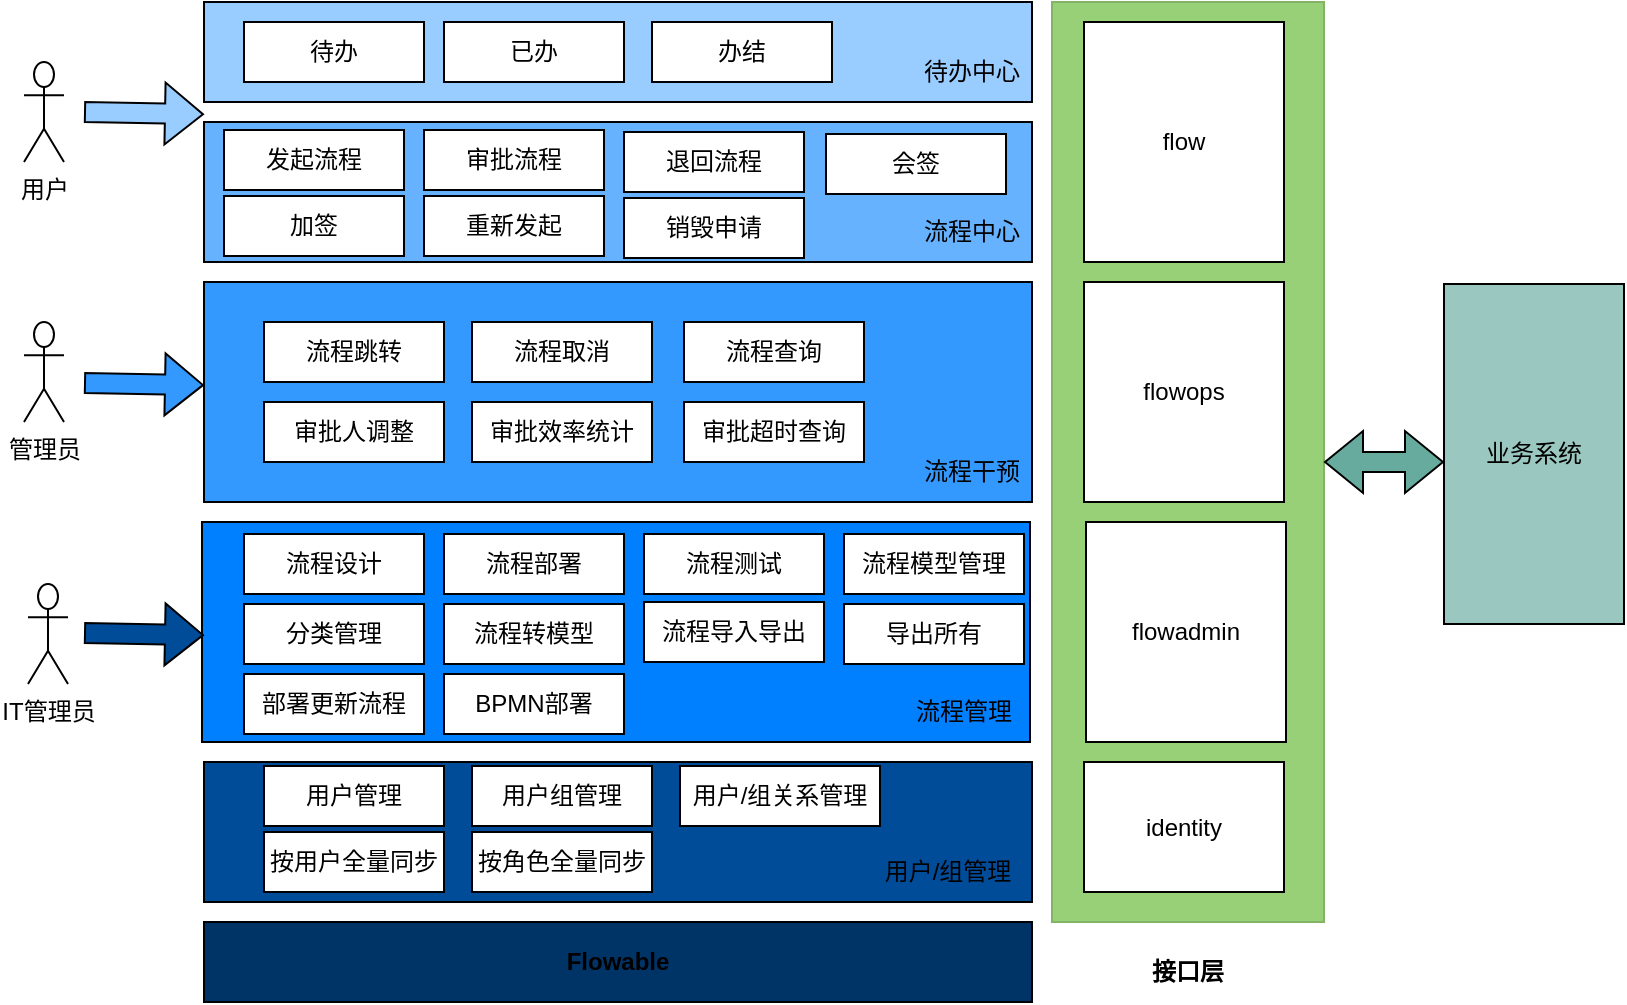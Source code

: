 <mxfile version="18.0.6" type="device"><diagram id="kVMa2XFia2199lbSvUv1" name="第 1 页"><mxGraphModel dx="1102" dy="857" grid="1" gridSize="10" guides="1" tooltips="1" connect="1" arrows="1" fold="1" page="1" pageScale="1" pageWidth="827" pageHeight="1169" math="0" shadow="0"><root><mxCell id="0"/><mxCell id="1" parent="0"/><mxCell id="Ibu5FvuhoeQHlHcEGjGh-3" value="" style="rounded=0;whiteSpace=wrap;html=1;fillColor=#007FFF;" parent="1" vertex="1"><mxGeometry x="109" y="400" width="414" height="110" as="geometry"/></mxCell><mxCell id="Ibu5FvuhoeQHlHcEGjGh-1" value="" style="rounded=0;whiteSpace=wrap;html=1;fillColor=#66B2FF;" parent="1" vertex="1"><mxGeometry x="110" y="200" width="414" height="70" as="geometry"/></mxCell><mxCell id="Ibu5FvuhoeQHlHcEGjGh-2" value="" style="rounded=0;whiteSpace=wrap;html=1;fillColor=#3399FF;" parent="1" vertex="1"><mxGeometry x="110" y="280" width="414" height="110" as="geometry"/></mxCell><mxCell id="Ibu5FvuhoeQHlHcEGjGh-4" value="" style="rounded=0;whiteSpace=wrap;html=1;fillColor=#004C99;" parent="1" vertex="1"><mxGeometry x="110" y="520" width="414" height="70" as="geometry"/></mxCell><mxCell id="Ibu5FvuhoeQHlHcEGjGh-5" value="" style="rounded=0;whiteSpace=wrap;html=1;fillColor=#97D077;strokeColor=#82b366;" parent="1" vertex="1"><mxGeometry x="534" y="140" width="136" height="460" as="geometry"/></mxCell><mxCell id="Ibu5FvuhoeQHlHcEGjGh-6" value="接口层" style="text;html=1;strokeColor=none;fillColor=none;align=center;verticalAlign=middle;whiteSpace=wrap;rounded=0;fontStyle=1" parent="1" vertex="1"><mxGeometry x="572" y="610" width="60" height="30" as="geometry"/></mxCell><mxCell id="Ibu5FvuhoeQHlHcEGjGh-11" value="" style="rounded=0;whiteSpace=wrap;html=1;fillColor=#99CCFF;" parent="1" vertex="1"><mxGeometry x="110" y="140" width="414" height="50" as="geometry"/></mxCell><mxCell id="Ibu5FvuhoeQHlHcEGjGh-13" value="流程跳转" style="rounded=0;whiteSpace=wrap;html=1;" parent="1" vertex="1"><mxGeometry x="140" y="300" width="90" height="30" as="geometry"/></mxCell><mxCell id="Ibu5FvuhoeQHlHcEGjGh-15" value="流程取消" style="rounded=0;whiteSpace=wrap;html=1;" parent="1" vertex="1"><mxGeometry x="244" y="300" width="90" height="30" as="geometry"/></mxCell><mxCell id="Ibu5FvuhoeQHlHcEGjGh-16" value="流程查询" style="rounded=0;whiteSpace=wrap;html=1;" parent="1" vertex="1"><mxGeometry x="350" y="300" width="90" height="30" as="geometry"/></mxCell><mxCell id="Ibu5FvuhoeQHlHcEGjGh-17" value="审批人调整" style="rounded=0;whiteSpace=wrap;html=1;" parent="1" vertex="1"><mxGeometry x="140" y="340" width="90" height="30" as="geometry"/></mxCell><mxCell id="Ibu5FvuhoeQHlHcEGjGh-18" value="审批效率统计" style="rounded=0;whiteSpace=wrap;html=1;" parent="1" vertex="1"><mxGeometry x="244" y="340" width="90" height="30" as="geometry"/></mxCell><mxCell id="Ibu5FvuhoeQHlHcEGjGh-19" value="审批超时查询" style="rounded=0;whiteSpace=wrap;html=1;" parent="1" vertex="1"><mxGeometry x="350" y="340" width="90" height="30" as="geometry"/></mxCell><mxCell id="Ibu5FvuhoeQHlHcEGjGh-20" value="流程设计" style="rounded=0;whiteSpace=wrap;html=1;" parent="1" vertex="1"><mxGeometry x="130" y="406" width="90" height="30" as="geometry"/></mxCell><mxCell id="Ibu5FvuhoeQHlHcEGjGh-21" value="流程测试" style="rounded=0;whiteSpace=wrap;html=1;" parent="1" vertex="1"><mxGeometry x="330" y="406" width="90" height="30" as="geometry"/></mxCell><mxCell id="Ibu5FvuhoeQHlHcEGjGh-22" value="流程部署" style="rounded=0;whiteSpace=wrap;html=1;" parent="1" vertex="1"><mxGeometry x="230" y="406" width="90" height="30" as="geometry"/></mxCell><mxCell id="Ibu5FvuhoeQHlHcEGjGh-23" value="流程导入导出" style="rounded=0;whiteSpace=wrap;html=1;" parent="1" vertex="1"><mxGeometry x="330" y="440" width="90" height="30" as="geometry"/></mxCell><mxCell id="Ibu5FvuhoeQHlHcEGjGh-24" value="流程转模型" style="rounded=0;whiteSpace=wrap;html=1;" parent="1" vertex="1"><mxGeometry x="230" y="441" width="90" height="30" as="geometry"/></mxCell><mxCell id="Ibu5FvuhoeQHlHcEGjGh-25" value="分类管理" style="rounded=0;whiteSpace=wrap;html=1;" parent="1" vertex="1"><mxGeometry x="130" y="441" width="90" height="30" as="geometry"/></mxCell><mxCell id="Ibu5FvuhoeQHlHcEGjGh-26" value="用户管理" style="rounded=0;whiteSpace=wrap;html=1;" parent="1" vertex="1"><mxGeometry x="140" y="522" width="90" height="30" as="geometry"/></mxCell><mxCell id="Ibu5FvuhoeQHlHcEGjGh-27" value="用户组管理" style="rounded=0;whiteSpace=wrap;html=1;" parent="1" vertex="1"><mxGeometry x="244" y="522" width="90" height="30" as="geometry"/></mxCell><mxCell id="Ibu5FvuhoeQHlHcEGjGh-28" value="用户/组关系管理" style="rounded=0;whiteSpace=wrap;html=1;" parent="1" vertex="1"><mxGeometry x="348" y="522" width="100" height="30" as="geometry"/></mxCell><mxCell id="Ibu5FvuhoeQHlHcEGjGh-29" value="待办" style="rounded=0;whiteSpace=wrap;html=1;" parent="1" vertex="1"><mxGeometry x="130" y="150" width="90" height="30" as="geometry"/></mxCell><mxCell id="Ibu5FvuhoeQHlHcEGjGh-30" value="发起流程" style="rounded=0;whiteSpace=wrap;html=1;" parent="1" vertex="1"><mxGeometry x="120" y="204" width="90" height="30" as="geometry"/></mxCell><mxCell id="Ibu5FvuhoeQHlHcEGjGh-31" value="审批流程" style="rounded=0;whiteSpace=wrap;html=1;" parent="1" vertex="1"><mxGeometry x="220" y="204" width="90" height="30" as="geometry"/></mxCell><mxCell id="Ibu5FvuhoeQHlHcEGjGh-32" value="退回流程" style="rounded=0;whiteSpace=wrap;html=1;" parent="1" vertex="1"><mxGeometry x="320" y="205" width="90" height="30" as="geometry"/></mxCell><mxCell id="Ibu5FvuhoeQHlHcEGjGh-33" value="flow" style="rounded=0;whiteSpace=wrap;html=1;" parent="1" vertex="1"><mxGeometry x="550" y="150" width="100" height="120" as="geometry"/></mxCell><mxCell id="Ibu5FvuhoeQHlHcEGjGh-34" value="flowops" style="rounded=0;whiteSpace=wrap;html=1;" parent="1" vertex="1"><mxGeometry x="550" y="280" width="100" height="110" as="geometry"/></mxCell><mxCell id="Ibu5FvuhoeQHlHcEGjGh-35" value="flowadmin" style="rounded=0;whiteSpace=wrap;html=1;" parent="1" vertex="1"><mxGeometry x="551" y="400" width="100" height="110" as="geometry"/></mxCell><mxCell id="Ibu5FvuhoeQHlHcEGjGh-37" value="identity" style="rounded=0;whiteSpace=wrap;html=1;" parent="1" vertex="1"><mxGeometry x="550" y="520" width="100" height="65" as="geometry"/></mxCell><mxCell id="Ibu5FvuhoeQHlHcEGjGh-38" value="已办" style="rounded=0;whiteSpace=wrap;html=1;" parent="1" vertex="1"><mxGeometry x="230" y="150" width="90" height="30" as="geometry"/></mxCell><mxCell id="Ibu5FvuhoeQHlHcEGjGh-39" value="办结" style="rounded=0;whiteSpace=wrap;html=1;" parent="1" vertex="1"><mxGeometry x="334" y="150" width="90" height="30" as="geometry"/></mxCell><mxCell id="Ibu5FvuhoeQHlHcEGjGh-40" value="&lt;b&gt;Flowable&lt;/b&gt;" style="rounded=0;whiteSpace=wrap;html=1;fillColor=#003366;" parent="1" vertex="1"><mxGeometry x="110" y="600" width="414" height="40" as="geometry"/></mxCell><mxCell id="Ibu5FvuhoeQHlHcEGjGh-42" value="业务系统" style="rounded=0;whiteSpace=wrap;html=1;fillColor=#9AC7BF;" parent="1" vertex="1"><mxGeometry x="730" y="281" width="90" height="170" as="geometry"/></mxCell><mxCell id="Ibu5FvuhoeQHlHcEGjGh-45" value="用户" style="shape=umlActor;verticalLabelPosition=bottom;verticalAlign=top;html=1;outlineConnect=0;" parent="1" vertex="1"><mxGeometry x="20" y="170" width="20" height="50" as="geometry"/></mxCell><mxCell id="Ibu5FvuhoeQHlHcEGjGh-47" value="管理员" style="shape=umlActor;verticalLabelPosition=bottom;verticalAlign=top;html=1;outlineConnect=0;" parent="1" vertex="1"><mxGeometry x="20" y="300" width="20" height="50" as="geometry"/></mxCell><mxCell id="Ibu5FvuhoeQHlHcEGjGh-48" value="IT管理员" style="shape=umlActor;verticalLabelPosition=bottom;verticalAlign=top;html=1;outlineConnect=0;" parent="1" vertex="1"><mxGeometry x="22" y="431" width="20" height="50" as="geometry"/></mxCell><mxCell id="Ibu5FvuhoeQHlHcEGjGh-51" value="" style="shape=flexArrow;endArrow=classic;html=1;rounded=0;fillColor=#004C99;" parent="1" edge="1"><mxGeometry width="50" height="50" relative="1" as="geometry"><mxPoint x="50" y="455.44" as="sourcePoint"/><mxPoint x="110" y="456.564" as="targetPoint"/></mxGeometry></mxCell><mxCell id="Ibu5FvuhoeQHlHcEGjGh-52" value="" style="shape=flexArrow;endArrow=classic;html=1;rounded=0;fillColor=#3399FF;" parent="1" edge="1"><mxGeometry width="50" height="50" relative="1" as="geometry"><mxPoint x="50" y="330.44" as="sourcePoint"/><mxPoint x="110" y="331.564" as="targetPoint"/></mxGeometry></mxCell><mxCell id="Ibu5FvuhoeQHlHcEGjGh-54" value="" style="shape=flexArrow;endArrow=classic;html=1;rounded=0;fillColor=#99CCFF;" parent="1" edge="1"><mxGeometry width="50" height="50" relative="1" as="geometry"><mxPoint x="50" y="195" as="sourcePoint"/><mxPoint x="110" y="196.124" as="targetPoint"/></mxGeometry></mxCell><mxCell id="Ibu5FvuhoeQHlHcEGjGh-56" value="" style="shape=flexArrow;endArrow=classic;startArrow=classic;html=1;rounded=0;exitX=1;exitY=0.5;exitDx=0;exitDy=0;fillColor=#67AB9F;" parent="1" source="Ibu5FvuhoeQHlHcEGjGh-5" edge="1"><mxGeometry width="100" height="100" relative="1" as="geometry"><mxPoint x="320" y="480" as="sourcePoint"/><mxPoint x="730" y="370" as="targetPoint"/></mxGeometry></mxCell><mxCell id="Ibu5FvuhoeQHlHcEGjGh-57" value="待办中心" style="text;html=1;strokeColor=none;fillColor=none;align=center;verticalAlign=middle;whiteSpace=wrap;rounded=0;" parent="1" vertex="1"><mxGeometry x="464" y="160" width="60" height="30" as="geometry"/></mxCell><mxCell id="Ibu5FvuhoeQHlHcEGjGh-59" value="会签" style="rounded=0;whiteSpace=wrap;html=1;" parent="1" vertex="1"><mxGeometry x="421" y="206" width="90" height="30" as="geometry"/></mxCell><mxCell id="Ibu5FvuhoeQHlHcEGjGh-60" value="加签" style="rounded=0;whiteSpace=wrap;html=1;" parent="1" vertex="1"><mxGeometry x="120" y="237" width="90" height="30" as="geometry"/></mxCell><mxCell id="Ibu5FvuhoeQHlHcEGjGh-62" value="重新发起" style="rounded=0;whiteSpace=wrap;html=1;" parent="1" vertex="1"><mxGeometry x="220" y="237" width="90" height="30" as="geometry"/></mxCell><mxCell id="Ibu5FvuhoeQHlHcEGjGh-63" value="销毁申请" style="rounded=0;whiteSpace=wrap;html=1;" parent="1" vertex="1"><mxGeometry x="320" y="238" width="90" height="30" as="geometry"/></mxCell><mxCell id="Ibu5FvuhoeQHlHcEGjGh-64" value="流程中心" style="text;html=1;strokeColor=none;fillColor=none;align=center;verticalAlign=middle;whiteSpace=wrap;rounded=0;" parent="1" vertex="1"><mxGeometry x="464" y="240" width="60" height="30" as="geometry"/></mxCell><mxCell id="Ibu5FvuhoeQHlHcEGjGh-65" value="流程干预" style="text;html=1;strokeColor=none;fillColor=none;align=center;verticalAlign=middle;whiteSpace=wrap;rounded=0;" parent="1" vertex="1"><mxGeometry x="464" y="360" width="60" height="30" as="geometry"/></mxCell><mxCell id="Ibu5FvuhoeQHlHcEGjGh-66" value="按用户全量同步" style="rounded=0;whiteSpace=wrap;html=1;" parent="1" vertex="1"><mxGeometry x="140" y="555" width="90" height="30" as="geometry"/></mxCell><mxCell id="Ibu5FvuhoeQHlHcEGjGh-67" value="按角色全量同步" style="rounded=0;whiteSpace=wrap;html=1;" parent="1" vertex="1"><mxGeometry x="244" y="555" width="90" height="30" as="geometry"/></mxCell><mxCell id="Ibu5FvuhoeQHlHcEGjGh-68" value="用户/组管理" style="text;html=1;strokeColor=none;fillColor=none;align=center;verticalAlign=middle;whiteSpace=wrap;rounded=0;" parent="1" vertex="1"><mxGeometry x="430" y="560" width="104" height="30" as="geometry"/></mxCell><mxCell id="Ibu5FvuhoeQHlHcEGjGh-69" value="流程模型管理" style="rounded=0;whiteSpace=wrap;html=1;" parent="1" vertex="1"><mxGeometry x="430" y="406" width="90" height="30" as="geometry"/></mxCell><mxCell id="Ibu5FvuhoeQHlHcEGjGh-70" value="导出所有" style="rounded=0;whiteSpace=wrap;html=1;" parent="1" vertex="1"><mxGeometry x="430" y="441" width="90" height="30" as="geometry"/></mxCell><mxCell id="Ibu5FvuhoeQHlHcEGjGh-71" value="部署更新流程" style="rounded=0;whiteSpace=wrap;html=1;" parent="1" vertex="1"><mxGeometry x="130" y="476" width="90" height="30" as="geometry"/></mxCell><mxCell id="Ibu5FvuhoeQHlHcEGjGh-72" value="BPMN部署" style="rounded=0;whiteSpace=wrap;html=1;" parent="1" vertex="1"><mxGeometry x="230" y="476" width="90" height="30" as="geometry"/></mxCell><mxCell id="M5HFsCRp8rXwKlbB63NX-3" value="流程管理" style="text;html=1;strokeColor=none;fillColor=none;align=center;verticalAlign=middle;whiteSpace=wrap;rounded=0;" vertex="1" parent="1"><mxGeometry x="460" y="480" width="60" height="30" as="geometry"/></mxCell></root></mxGraphModel></diagram></mxfile>